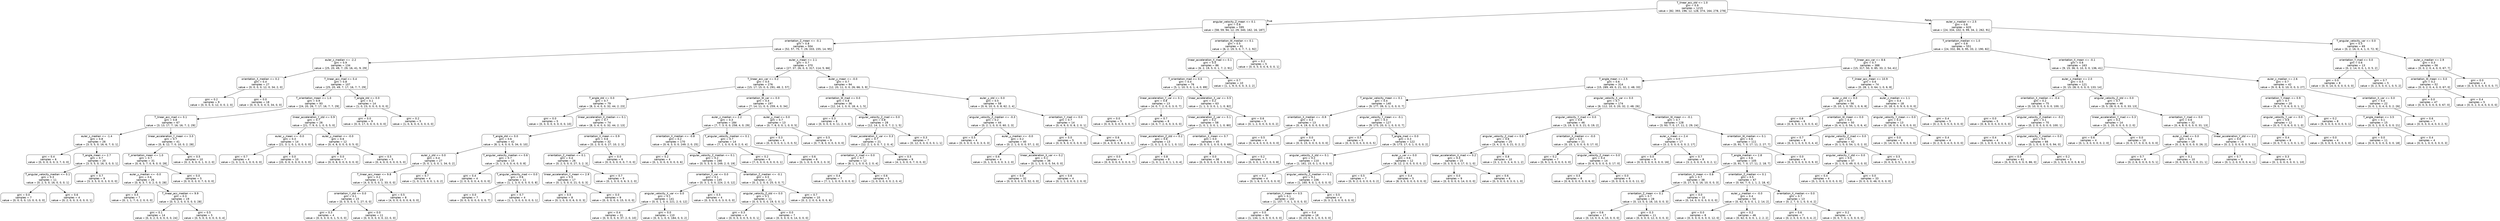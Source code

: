 digraph Tree {
node [shape=box, style="rounded", color="black", fontname=helvetica] ;
edge [fontname=helvetica] ;
0 [label="T_linear_acc_std <= 1.0\ngini = 0.9\nsamples = 1215\nvalue = [82, 393, 196, 12, 128, 374, 164, 278, 278]"] ;
1 [label="angular_velocity_Z_mean <= 0.1\ngini = 0.8\nsamples = 595\nvalue = [58, 59, 94, 12, 29, 340, 162, 16, 187]"] ;
0 -> 1 [labeldistance=2.5, labelangle=45, headlabel="True"] ;
2 [label="orientation_Z_mean <= -0.1\ngini = 0.8\nsamples = 504\nvalue = [52, 57, 75, 7, 29, 333, 155, 14, 95]"] ;
1 -> 2 ;
3 [label="euler_z_median <= -2.2\ngini = 0.9\nsamples = 134\nvalue = [25, 20, 49, 7, 29, 16, 41, 9, 29]"] ;
2 -> 3 ;
4 [label="orientation_X_median <= 0.2\ngini = 0.4\nsamples = 27\nvalue = [0, 0, 0, 0, 12, 0, 34, 2, 0]"] ;
3 -> 4 ;
5 [label="gini = 0.2\nsamples = 9\nvalue = [0, 0, 0, 0, 12, 0, 0, 2, 0]"] ;
4 -> 5 ;
6 [label="gini = 0.0\nsamples = 18\nvalue = [0, 0, 0, 0, 0, 0, 34, 0, 0]"] ;
4 -> 6 ;
7 [label="T_linear_acc_mad <= 0.4\ngini = 0.8\nsamples = 107\nvalue = [25, 20, 49, 7, 17, 16, 7, 7, 29]"] ;
3 -> 7 ;
8 [label="T_orientation_mean <= 1.0\ngini = 0.9\nsamples = 93\nvalue = [24, 20, 26, 7, 17, 16, 7, 7, 29]"] ;
7 -> 8 ;
9 [label="T_linear_acc_mad <= 0.1\ngini = 0.8\nsamples = 67\nvalue = [3, 13, 17, 7, 16, 16, 7, 2, 29]"] ;
8 -> 9 ;
10 [label="euler_z_median <= -1.4\ngini = 0.8\nsamples = 26\nvalue = [3, 5, 5, 0, 16, 6, 7, 0, 1]"] ;
9 -> 10 ;
11 [label="gini = 0.4\nsamples = 6\nvalue = [0, 0, 0, 0, 0, 3, 7, 0, 0]"] ;
10 -> 11 ;
12 [label="T_angle_mean <= 2.7\ngini = 0.7\nsamples = 20\nvalue = [3, 5, 5, 0, 16, 3, 0, 0, 1]"] ;
10 -> 12 ;
13 [label="T_angular_velocity_median <= 0.1\ngini = 0.3\nsamples = 11\nvalue = [0, 2, 0, 0, 16, 0, 0, 0, 1]"] ;
12 -> 13 ;
14 [label="gini = 0.0\nsamples = 7\nvalue = [0, 0, 0, 0, 13, 0, 0, 0, 0]"] ;
13 -> 14 ;
15 [label="gini = 0.6\nsamples = 4\nvalue = [0, 2, 0, 0, 3, 0, 0, 0, 1]"] ;
13 -> 15 ;
16 [label="gini = 0.7\nsamples = 9\nvalue = [3, 3, 5, 0, 0, 3, 0, 0, 0]"] ;
12 -> 16 ;
17 [label="linear_acceleration_Y_mean <= 3.0\ngini = 0.7\nsamples = 41\nvalue = [0, 8, 12, 7, 0, 10, 0, 2, 28]"] ;
9 -> 17 ;
18 [label="T_orientation_mean <= 1.0\ngini = 0.7\nsamples = 31\nvalue = [0, 6, 3, 7, 0, 9, 0, 0, 28]"] ;
17 -> 18 ;
19 [label="euler_y_median <= -0.0\ngini = 0.6\nsamples = 26\nvalue = [0, 6, 3, 7, 0, 2, 0, 0, 28]"] ;
18 -> 19 ;
20 [label="gini = 0.5\nsamples = 7\nvalue = [0, 1, 1, 7, 0, 2, 0, 0, 0]"] ;
19 -> 20 ;
21 [label="T_linear_acc_median <= 9.9\ngini = 0.3\nsamples = 19\nvalue = [0, 5, 2, 0, 0, 0, 0, 0, 28]"] ;
19 -> 21 ;
22 [label="gini = 0.1\nsamples = 14\nvalue = [0, 0, 2, 0, 0, 0, 0, 0, 24]"] ;
21 -> 22 ;
23 [label="gini = 0.5\nsamples = 5\nvalue = [0, 5, 0, 0, 0, 0, 0, 0, 4]"] ;
21 -> 23 ;
24 [label="gini = 0.0\nsamples = 5\nvalue = [0, 0, 0, 0, 0, 7, 0, 0, 0]"] ;
18 -> 24 ;
25 [label="gini = 0.5\nsamples = 10\nvalue = [0, 2, 9, 0, 0, 1, 0, 2, 0]"] ;
17 -> 25 ;
26 [label="linear_acceleration_Y_std <= 0.9\ngini = 0.7\nsamples = 26\nvalue = [21, 7, 9, 0, 1, 0, 0, 5, 0]"] ;
8 -> 26 ;
27 [label="euler_y_mean <= -0.0\ngini = 0.3\nsamples = 14\nvalue = [21, 3, 1, 0, 1, 0, 0, 0, 0]"] ;
26 -> 27 ;
28 [label="gini = 0.7\nsamples = 4\nvalue = [1, 3, 1, 0, 1, 0, 0, 0, 0]"] ;
27 -> 28 ;
29 [label="gini = 0.0\nsamples = 10\nvalue = [20, 0, 0, 0, 0, 0, 0, 0, 0]"] ;
27 -> 29 ;
30 [label="euler_y_median <= -0.0\ngini = 0.6\nsamples = 12\nvalue = [0, 4, 8, 0, 0, 0, 0, 5, 0]"] ;
26 -> 30 ;
31 [label="gini = 0.0\nsamples = 7\nvalue = [0, 0, 8, 0, 0, 0, 0, 0, 0]"] ;
30 -> 31 ;
32 [label="gini = 0.5\nsamples = 5\nvalue = [0, 4, 0, 0, 0, 0, 0, 5, 0]"] ;
30 -> 32 ;
33 [label="T_angle_std <= 0.0\ngini = 0.1\nsamples = 14\nvalue = [1, 0, 23, 0, 0, 0, 0, 0, 0]"] ;
7 -> 33 ;
34 [label="gini = 0.0\nsamples = 9\nvalue = [0, 0, 17, 0, 0, 0, 0, 0, 0]"] ;
33 -> 34 ;
35 [label="gini = 0.2\nsamples = 5\nvalue = [1, 0, 6, 0, 0, 0, 0, 0, 0]"] ;
33 -> 35 ;
36 [label="euler_x_mean <= 2.1\ngini = 0.7\nsamples = 370\nvalue = [27, 37, 26, 0, 0, 317, 114, 5, 66]"] ;
2 -> 36 ;
37 [label="T_linear_acc_var <= 0.2\ngini = 0.5\nsamples = 276\nvalue = [15, 17, 15, 0, 0, 291, 48, 2, 57]"] ;
36 -> 37 ;
38 [label="T_angle_std <= 0.0\ngini = 0.7\nsamples = 79\nvalue = [8, 3, 4, 0, 0, 32, 44, 2, 23]"] ;
37 -> 38 ;
39 [label="gini = 0.0\nsamples = 5\nvalue = [0, 0, 0, 0, 0, 0, 0, 0, 10]"] ;
38 -> 39 ;
40 [label="linear_acceleration_X_median <= 0.1\ngini = 0.7\nsamples = 74\nvalue = [8, 3, 4, 0, 0, 32, 44, 2, 13]"] ;
38 -> 40 ;
41 [label="T_angle_std <= 0.0\ngini = 0.6\nsamples = 42\nvalue = [8, 1, 4, 0, 0, 5, 34, 0, 10]"] ;
40 -> 41 ;
42 [label="euler_z_std <= 0.0\ngini = 0.4\nsamples = 27\nvalue = [5, 0, 1, 0, 0, 1, 34, 0, 2]"] ;
41 -> 42 ;
43 [label="T_linear_acc_mean <= 9.8\ngini = 0.2\nsamples = 23\nvalue = [4, 0, 0, 0, 0, 1, 33, 0, 0]"] ;
42 -> 43 ;
44 [label="orientation_Y_std <= 0.0\ngini = 0.1\nsamples = 15\nvalue = [0, 0, 0, 0, 0, 1, 27, 0, 0]"] ;
43 -> 44 ;
45 [label="gini = 0.3\nsamples = 4\nvalue = [0, 0, 0, 0, 0, 1, 5, 0, 0]"] ;
44 -> 45 ;
46 [label="gini = 0.0\nsamples = 11\nvalue = [0, 0, 0, 0, 0, 0, 22, 0, 0]"] ;
44 -> 46 ;
47 [label="gini = 0.5\nsamples = 8\nvalue = [4, 0, 0, 0, 0, 0, 6, 0, 0]"] ;
43 -> 47 ;
48 [label="gini = 0.7\nsamples = 4\nvalue = [1, 0, 1, 0, 0, 0, 1, 0, 2]"] ;
42 -> 48 ;
49 [label="T_angular_velocity_median <= 0.6\ngini = 0.7\nsamples = 15\nvalue = [3, 1, 3, 0, 0, 4, 0, 0, 8]"] ;
41 -> 49 ;
50 [label="gini = 0.4\nsamples = 4\nvalue = [2, 0, 0, 0, 0, 4, 0, 0, 0]"] ;
49 -> 50 ;
51 [label="T_angular_velocity_mad <= 0.0\ngini = 0.6\nsamples = 11\nvalue = [1, 1, 3, 0, 0, 0, 0, 0, 8]"] ;
49 -> 51 ;
52 [label="gini = 0.0\nsamples = 7\nvalue = [0, 0, 0, 0, 0, 0, 0, 0, 7]"] ;
51 -> 52 ;
53 [label="gini = 0.7\nsamples = 4\nvalue = [1, 1, 3, 0, 0, 0, 0, 0, 1]"] ;
51 -> 53 ;
54 [label="orientation_X_mean <= 0.9\ngini = 0.6\nsamples = 32\nvalue = [0, 2, 0, 0, 0, 27, 10, 2, 3]"] ;
40 -> 54 ;
55 [label="orientation_Z_median <= 0.1\ngini = 0.4\nsamples = 26\nvalue = [0, 2, 0, 0, 0, 27, 3, 2, 3]"] ;
54 -> 55 ;
56 [label="linear_acceleration_Y_mean <= 2.9\ngini = 0.3\nsamples = 17\nvalue = [0, 1, 0, 0, 0, 21, 0, 0, 3]"] ;
55 -> 56 ;
57 [label="gini = 0.5\nsamples = 8\nvalue = [0, 1, 0, 0, 0, 6, 0, 0, 3]"] ;
56 -> 57 ;
58 [label="gini = 0.0\nsamples = 9\nvalue = [0, 0, 0, 0, 0, 15, 0, 0, 0]"] ;
56 -> 58 ;
59 [label="gini = 0.7\nsamples = 9\nvalue = [0, 1, 0, 0, 0, 6, 3, 2, 0]"] ;
55 -> 59 ;
60 [label="gini = 0.0\nsamples = 6\nvalue = [0, 0, 0, 0, 0, 0, 7, 0, 0]"] ;
54 -> 60 ;
61 [label="orientation_W_var <= 0.0\ngini = 0.4\nsamples = 197\nvalue = [7, 14, 11, 0, 0, 259, 4, 0, 34]"] ;
37 -> 61 ;
62 [label="euler_z_median <= 2.2\ngini = 0.3\nsamples = 184\nvalue = [7, 7, 3, 0, 0, 258, 4, 0, 29]"] ;
61 -> 62 ;
63 [label="orientation_X_median <= -0.8\ngini = 0.2\nsamples = 170\nvalue = [0, 6, 3, 0, 0, 249, 2, 0, 25]"] ;
62 -> 63 ;
64 [label="gini = 0.2\nsamples = 4\nvalue = [0, 1, 0, 0, 0, 0, 0, 0, 6]"] ;
63 -> 64 ;
65 [label="angular_velocity_Z_median <= 0.1\ngini = 0.2\nsamples = 166\nvalue = [0, 5, 3, 0, 0, 249, 2, 0, 19]"] ;
63 -> 65 ;
66 [label="orientation_Y_var <= 0.0\ngini = 0.1\nsamples = 145\nvalue = [0, 3, 1, 0, 0, 224, 2, 0, 12]"] ;
65 -> 66 ;
67 [label="angular_velocity_X_var <= 0.0\ngini = 0.1\nsamples = 141\nvalue = [0, 0, 1, 0, 0, 221, 2, 0, 12]"] ;
66 -> 67 ;
68 [label="gini = 0.4\nsamples = 31\nvalue = [0, 0, 0, 0, 0, 37, 2, 0, 10]"] ;
67 -> 68 ;
69 [label="gini = 0.0\nsamples = 110\nvalue = [0, 0, 1, 0, 0, 184, 0, 0, 2]"] ;
67 -> 69 ;
70 [label="gini = 0.5\nsamples = 4\nvalue = [0, 3, 0, 0, 0, 3, 0, 0, 0]"] ;
66 -> 70 ;
71 [label="orientation_Z_median <= -0.1\ngini = 0.5\nsamples = 21\nvalue = [0, 2, 2, 0, 0, 25, 0, 0, 7]"] ;
65 -> 71 ;
72 [label="angular_velocity_Z_std <= 0.0\ngini = 0.1\nsamples = 11\nvalue = [0, 0, 0, 0, 0, 19, 0, 0, 1]"] ;
71 -> 72 ;
73 [label="gini = 0.3\nsamples = 4\nvalue = [0, 0, 0, 0, 0, 5, 0, 0, 1]"] ;
72 -> 73 ;
74 [label="gini = 0.0\nsamples = 7\nvalue = [0, 0, 0, 0, 0, 14, 0, 0, 0]"] ;
72 -> 74 ;
75 [label="gini = 0.7\nsamples = 10\nvalue = [0, 2, 2, 0, 0, 6, 0, 0, 6]"] ;
71 -> 75 ;
76 [label="T_angular_velocity_median <= 0.1\ngini = 0.7\nsamples = 14\nvalue = [7, 1, 0, 0, 0, 9, 2, 0, 4]"] ;
62 -> 76 ;
77 [label="gini = 0.2\nsamples = 6\nvalue = [7, 0, 0, 0, 0, 0, 0, 0, 1]"] ;
76 -> 77 ;
78 [label="gini = 0.6\nsamples = 8\nvalue = [0, 1, 0, 0, 0, 9, 2, 0, 3]"] ;
76 -> 78 ;
79 [label="euler_y_mad <= 0.0\ngini = 0.7\nsamples = 13\nvalue = [0, 7, 8, 0, 0, 1, 0, 0, 5]"] ;
61 -> 79 ;
80 [label="gini = 0.3\nsamples = 4\nvalue = [0, 0, 0, 0, 0, 1, 0, 0, 5]"] ;
79 -> 80 ;
81 [label="gini = 0.5\nsamples = 9\nvalue = [0, 7, 8, 0, 0, 0, 0, 0, 0]"] ;
79 -> 81 ;
82 [label="euler_y_mean <= -0.0\ngini = 0.7\nsamples = 94\nvalue = [12, 20, 11, 0, 0, 26, 66, 3, 9]"] ;
36 -> 82 ;
83 [label="orientation_W_mad <= 0.0\ngini = 0.8\nsamples = 36\nvalue = [12, 14, 1, 0, 0, 18, 4, 1, 5]"] ;
82 -> 83 ;
84 [label="gini = 0.3\nsamples = 8\nvalue = [0, 0, 0, 0, 0, 11, 2, 0, 0]"] ;
83 -> 84 ;
85 [label="angular_velocity_Z_mad <= 0.0\ngini = 0.8\nsamples = 28\nvalue = [12, 14, 1, 0, 0, 7, 2, 1, 5]"] ;
83 -> 85 ;
86 [label="linear_acceleration_X_var <= 0.3\ngini = 0.7\nsamples = 21\nvalue = [12, 2, 1, 0, 0, 7, 2, 0, 4]"] ;
85 -> 86 ;
87 [label="orientation_X_mad <= 0.0\ngini = 0.7\nsamples = 12\nvalue = [8, 1, 1, 0, 0, 0, 2, 0, 4]"] ;
86 -> 87 ;
88 [label="gini = 0.4\nsamples = 7\nvalue = [7, 1, 1, 0, 0, 0, 0, 0, 0]"] ;
87 -> 88 ;
89 [label="gini = 0.6\nsamples = 5\nvalue = [1, 0, 0, 0, 0, 0, 2, 0, 4]"] ;
87 -> 89 ;
90 [label="gini = 0.5\nsamples = 9\nvalue = [4, 1, 0, 0, 0, 7, 0, 0, 0]"] ;
86 -> 90 ;
91 [label="gini = 0.3\nsamples = 7\nvalue = [0, 12, 0, 0, 0, 0, 0, 1, 1]"] ;
85 -> 91 ;
92 [label="euler_y_std <= 0.0\ngini = 0.5\nsamples = 58\nvalue = [0, 6, 10, 0, 0, 8, 62, 2, 4]"] ;
82 -> 92 ;
93 [label="angular_velocity_Z_median <= -0.3\ngini = 0.2\nsamples = 44\nvalue = [0, 2, 1, 0, 0, 0, 60, 2, 3]"] ;
92 -> 93 ;
94 [label="gini = 0.5\nsamples = 4\nvalue = [0, 0, 0, 0, 0, 0, 3, 0, 3]"] ;
93 -> 94 ;
95 [label="euler_y_median <= -0.0\ngini = 0.2\nsamples = 40\nvalue = [0, 2, 1, 0, 0, 0, 57, 2, 0]"] ;
93 -> 95 ;
96 [label="gini = 0.6\nsamples = 4\nvalue = [0, 1, 0, 0, 0, 0, 3, 2, 0]"] ;
95 -> 96 ;
97 [label="linear_acceleration_X_var <= 0.2\ngini = 0.1\nsamples = 36\nvalue = [0, 1, 1, 0, 0, 0, 54, 0, 0]"] ;
95 -> 97 ;
98 [label="gini = 0.0\nsamples = 32\nvalue = [0, 0, 0, 0, 0, 0, 52, 0, 0]"] ;
97 -> 98 ;
99 [label="gini = 0.6\nsamples = 4\nvalue = [0, 1, 1, 0, 0, 0, 2, 0, 0]"] ;
97 -> 99 ;
100 [label="orientation_Y_mad <= 0.0\ngini = 0.7\nsamples = 14\nvalue = [0, 4, 9, 0, 0, 8, 2, 0, 1]"] ;
92 -> 100 ;
101 [label="gini = 0.0\nsamples = 5\nvalue = [0, 0, 9, 0, 0, 0, 0, 0, 0]"] ;
100 -> 101 ;
102 [label="gini = 0.6\nsamples = 9\nvalue = [0, 4, 0, 0, 0, 8, 2, 0, 1]"] ;
100 -> 102 ;
103 [label="orientation_W_median <= 0.1\ngini = 0.5\nsamples = 91\nvalue = [6, 2, 19, 5, 0, 7, 7, 2, 92]"] ;
1 -> 103 ;
104 [label="linear_acceleration_X_mad <= 0.1\ngini = 0.5\nsamples = 86\nvalue = [6, 2, 19, 5, 0, 1, 7, 2, 91]"] ;
103 -> 104 ;
105 [label="T_orientation_mad <= 0.0\ngini = 0.4\nsamples = 76\nvalue = [5, 1, 10, 5, 0, 1, 4, 0, 89]"] ;
104 -> 105 ;
106 [label="linear_acceleration_Y_var <= 0.1\ngini = 0.8\nsamples = 13\nvalue = [4, 0, 7, 2, 0, 0, 3, 0, 7]"] ;
105 -> 106 ;
107 [label="gini = 0.0\nsamples = 5\nvalue = [0, 0, 0, 0, 0, 0, 0, 0, 7]"] ;
106 -> 107 ;
108 [label="gini = 0.7\nsamples = 8\nvalue = [4, 0, 7, 2, 0, 0, 3, 0, 0]"] ;
106 -> 108 ;
109 [label="linear_acceleration_X_var <= 0.5\ngini = 0.2\nsamples = 63\nvalue = [1, 1, 3, 3, 0, 1, 1, 0, 82]"] ;
105 -> 109 ;
110 [label="linear_acceleration_Z_var <= 0.1\ngini = 0.2\nsamples = 58\nvalue = [1, 0, 1, 3, 0, 1, 1, 0, 80]"] ;
109 -> 110 ;
111 [label="linear_acceleration_Z_std <= 0.2\ngini = 0.6\nsamples = 13\nvalue = [1, 0, 1, 2, 0, 1, 1, 0, 11]"] ;
110 -> 111 ;
112 [label="gini = 0.0\nsamples = 4\nvalue = [0, 0, 0, 0, 0, 0, 0, 0, 7]"] ;
111 -> 112 ;
113 [label="gini = 0.8\nsamples = 9\nvalue = [1, 0, 1, 2, 0, 1, 1, 0, 4]"] ;
111 -> 113 ;
114 [label="orientation_X_mean <= 0.7\ngini = 0.0\nsamples = 45\nvalue = [0, 0, 0, 1, 0, 0, 0, 0, 69]"] ;
110 -> 114 ;
115 [label="gini = 0.0\nsamples = 38\nvalue = [0, 0, 0, 0, 0, 0, 0, 0, 61]"] ;
114 -> 115 ;
116 [label="gini = 0.2\nsamples = 7\nvalue = [0, 0, 0, 1, 0, 0, 0, 0, 8]"] ;
114 -> 116 ;
117 [label="gini = 0.6\nsamples = 5\nvalue = [0, 1, 2, 0, 0, 0, 0, 0, 2]"] ;
109 -> 117 ;
118 [label="gini = 0.7\nsamples = 10\nvalue = [1, 1, 9, 0, 0, 0, 3, 2, 2]"] ;
104 -> 118 ;
119 [label="gini = 0.2\nsamples = 5\nvalue = [0, 0, 0, 0, 0, 6, 0, 0, 1]"] ;
103 -> 119 ;
120 [label="euler_x_median <= 2.5\ngini = 0.8\nsamples = 620\nvalue = [24, 334, 102, 0, 99, 34, 2, 262, 91]"] ;
0 -> 120 [labeldistance=2.5, labelangle=-45, headlabel="False"] ;
121 [label="T_orientation_median <= 1.0\ngini = 0.8\nsamples = 551\nvalue = [24, 332, 86, 0, 95, 33, 2, 190, 82]"] ;
120 -> 121 ;
122 [label="T_linear_acc_var <= 8.6\ngini = 0.7\nsamples = 388\nvalue = [15, 317, 50, 0, 85, 33, 2, 54, 41]"] ;
121 -> 122 ;
123 [label="T_angle_mean <= 2.5\ngini = 0.6\nsamples = 314\nvalue = [15, 289, 49, 0, 21, 32, 2, 48, 33]"] ;
122 -> 123 ;
124 [label="T_angular_velocity_mean <= 0.1\ngini = 0.4\nsamples = 140\nvalue = [9, 177, 39, 0, 1, 0, 0, 0, 7]"] ;
123 -> 124 ;
125 [label="orientation_X_median <= -0.9\ngini = 0.3\nsamples = 13\nvalue = [0, 4, 19, 0, 0, 0, 0, 0, 0]"] ;
124 -> 125 ;
126 [label="gini = 0.5\nsamples = 4\nvalue = [0, 4, 4, 0, 0, 0, 0, 0, 0]"] ;
125 -> 126 ;
127 [label="gini = 0.0\nsamples = 9\nvalue = [0, 0, 15, 0, 0, 0, 0, 0, 0]"] ;
125 -> 127 ;
128 [label="angular_velocity_Y_mean <= -0.1\ngini = 0.3\nsamples = 127\nvalue = [9, 173, 20, 0, 1, 0, 0, 0, 7]"] ;
124 -> 128 ;
129 [label="gini = 0.5\nsamples = 5\nvalue = [0, 0, 3, 0, 0, 0, 0, 0, 5]"] ;
128 -> 129 ;
130 [label="T_angle_mad <= 0.0\ngini = 0.3\nsamples = 122\nvalue = [9, 173, 17, 0, 1, 0, 0, 0, 2]"] ;
128 -> 130 ;
131 [label="angular_velocity_X_std <= 0.1\ngini = 0.2\nsamples = 110\nvalue = [1, 161, 15, 0, 1, 0, 0, 0, 0]"] ;
130 -> 131 ;
132 [label="gini = 0.2\nsamples = 4\nvalue = [0, 1, 6, 0, 0, 0, 0, 0, 0]"] ;
131 -> 132 ;
133 [label="angular_velocity_Z_median <= 0.1\ngini = 0.1\nsamples = 106\nvalue = [1, 160, 9, 0, 1, 0, 0, 0, 0]"] ;
131 -> 133 ;
134 [label="orientation_Y_mean <= 0.5\ngini = 0.1\nsamples = 102\nvalue = [1, 157, 7, 0, 1, 0, 0, 0, 0]"] ;
133 -> 134 ;
135 [label="gini = 0.0\nsamples = 84\nvalue = [1, 134, 1, 0, 0, 0, 0, 0, 0]"] ;
134 -> 135 ;
136 [label="gini = 0.4\nsamples = 18\nvalue = [0, 23, 6, 0, 1, 0, 0, 0, 0]"] ;
134 -> 136 ;
137 [label="gini = 0.5\nsamples = 4\nvalue = [0, 3, 2, 0, 0, 0, 0, 0, 0]"] ;
133 -> 137 ;
138 [label="euler_y_var <= 0.0\ngini = 0.6\nsamples = 12\nvalue = [8, 12, 2, 0, 0, 0, 0, 0, 2]"] ;
130 -> 138 ;
139 [label="gini = 0.5\nsamples = 7\nvalue = [0, 9, 2, 0, 0, 0, 0, 0, 2]"] ;
138 -> 139 ;
140 [label="gini = 0.4\nsamples = 5\nvalue = [8, 3, 0, 0, 0, 0, 0, 0, 0]"] ;
138 -> 140 ;
141 [label="angular_velocity_X_var <= 0.0\ngini = 0.7\nsamples = 174\nvalue = [6, 112, 10, 0, 20, 32, 2, 48, 26]"] ;
123 -> 141 ;
142 [label="angular_velocity_Y_mad <= 0.0\ngini = 0.8\nsamples = 46\nvalue = [3, 19, 3, 0, 3, 21, 0, 19, 2]"] ;
141 -> 142 ;
143 [label="angular_velocity_Z_mad <= 0.0\ngini = 0.6\nsamples = 25\nvalue = [3, 4, 2, 0, 3, 21, 0, 2, 2]"] ;
142 -> 143 ;
144 [label="linear_acceleration_X_mad <= 0.2\ngini = 0.3\nsamples = 15\nvalue = [0, 3, 0, 0, 0, 17, 0, 1, 0]"] ;
143 -> 144 ;
145 [label="gini = 0.0\nsamples = 9\nvalue = [0, 0, 0, 0, 0, 14, 0, 0, 0]"] ;
144 -> 145 ;
146 [label="gini = 0.6\nsamples = 6\nvalue = [0, 3, 0, 0, 0, 3, 0, 1, 0]"] ;
144 -> 146 ;
147 [label="gini = 0.8\nsamples = 10\nvalue = [3, 1, 2, 0, 3, 4, 0, 1, 2]"] ;
143 -> 147 ;
148 [label="orientation_X_median <= -0.0\ngini = 0.5\nsamples = 21\nvalue = [0, 15, 1, 0, 0, 0, 0, 17, 0]"] ;
142 -> 148 ;
149 [label="gini = 0.2\nsamples = 7\nvalue = [0, 9, 1, 0, 0, 0, 0, 0, 0]"] ;
148 -> 149 ;
150 [label="angular_velocity_Z_mean <= 0.0\ngini = 0.4\nsamples = 14\nvalue = [0, 6, 0, 0, 0, 0, 0, 17, 0]"] ;
148 -> 150 ;
151 [label="gini = 0.5\nsamples = 8\nvalue = [0, 6, 0, 0, 0, 0, 0, 6, 0]"] ;
150 -> 151 ;
152 [label="gini = 0.0\nsamples = 6\nvalue = [0, 0, 0, 0, 0, 0, 0, 11, 0]"] ;
150 -> 152 ;
153 [label="orientation_W_mean <= -0.1\ngini = 0.7\nsamples = 128\nvalue = [3, 93, 7, 0, 17, 11, 2, 29, 24]"] ;
141 -> 153 ;
154 [label="euler_x_mean <= 2.4\ngini = 0.5\nsamples = 17\nvalue = [3, 2, 0, 0, 0, 0, 0, 2, 17]"] ;
153 -> 154 ;
155 [label="gini = 0.0\nsamples = 9\nvalue = [0, 0, 0, 0, 0, 0, 0, 0, 16]"] ;
154 -> 155 ;
156 [label="gini = 0.7\nsamples = 8\nvalue = [3, 2, 0, 0, 0, 0, 0, 2, 1]"] ;
154 -> 156 ;
157 [label="orientation_W_median <= 0.1\ngini = 0.6\nsamples = 111\nvalue = [0, 91, 7, 0, 17, 11, 2, 27, 7]"] ;
153 -> 157 ;
158 [label="T_angle_median <= 2.8\ngini = 0.6\nsamples = 105\nvalue = [0, 91, 7, 0, 17, 11, 2, 18, 7]"] ;
157 -> 158 ;
159 [label="orientation_X_mean <= 0.8\ngini = 0.7\nsamples = 38\nvalue = [0, 27, 0, 0, 16, 10, 0, 0, 3]"] ;
158 -> 159 ;
160 [label="orientation_Z_mean <= 0.1\ngini = 0.7\nsamples = 28\nvalue = [0, 13, 0, 0, 16, 10, 0, 0, 3]"] ;
159 -> 160 ;
161 [label="gini = 0.6\nsamples = 17\nvalue = [0, 13, 0, 0, 4, 10, 0, 0, 0]"] ;
160 -> 161 ;
162 [label="gini = 0.3\nsamples = 11\nvalue = [0, 0, 0, 0, 12, 0, 0, 0, 3]"] ;
160 -> 162 ;
163 [label="gini = 0.0\nsamples = 10\nvalue = [0, 14, 0, 0, 0, 0, 0, 0, 0]"] ;
159 -> 163 ;
164 [label="orientation_Z_median <= 0.1\ngini = 0.5\nsamples = 67\nvalue = [0, 64, 7, 0, 1, 1, 2, 18, 4]"] ;
158 -> 164 ;
165 [label="euler_y_median <= -0.0\ngini = 0.4\nsamples = 54\nvalue = [0, 62, 0, 0, 0, 1, 2, 14, 2]"] ;
164 -> 165 ;
166 [label="gini = 0.0\nsamples = 8\nvalue = [0, 0, 0, 0, 0, 0, 0, 12, 0]"] ;
165 -> 166 ;
167 [label="gini = 0.2\nsamples = 46\nvalue = [0, 62, 0, 0, 0, 1, 2, 2, 2]"] ;
165 -> 167 ;
168 [label="orientation_X_median <= 0.0\ngini = 0.7\nsamples = 13\nvalue = [0, 2, 7, 0, 1, 0, 0, 4, 2]"] ;
164 -> 168 ;
169 [label="gini = 0.6\nsamples = 7\nvalue = [0, 2, 0, 0, 0, 0, 0, 4, 2]"] ;
168 -> 169 ;
170 [label="gini = 0.2\nsamples = 6\nvalue = [0, 0, 7, 0, 1, 0, 0, 0, 0]"] ;
168 -> 170 ;
171 [label="gini = 0.0\nsamples = 6\nvalue = [0, 0, 0, 0, 0, 0, 0, 9, 0]"] ;
157 -> 171 ;
172 [label="T_linear_acc_mean <= 10.9\ngini = 0.6\nsamples = 74\nvalue = [0, 28, 1, 0, 64, 1, 0, 6, 8]"] ;
122 -> 172 ;
173 [label="euler_y_std <= 0.0\ngini = 0.5\nsamples = 56\nvalue = [0, 10, 1, 0, 55, 1, 0, 6, 8]"] ;
172 -> 173 ;
174 [label="gini = 0.6\nsamples = 6\nvalue = [0, 6, 0, 0, 1, 0, 0, 0, 4]"] ;
173 -> 174 ;
175 [label="orientation_W_mean <= 0.0\ngini = 0.4\nsamples = 50\nvalue = [0, 4, 1, 0, 54, 1, 0, 6, 4]"] ;
173 -> 175 ;
176 [label="gini = 0.7\nsamples = 8\nvalue = [0, 3, 1, 0, 0, 0, 0, 4, 4]"] ;
175 -> 176 ;
177 [label="angular_velocity_Z_mad <= 0.0\ngini = 0.1\nsamples = 42\nvalue = [0, 1, 0, 0, 54, 1, 0, 2, 0]"] ;
175 -> 177 ;
178 [label="angular_velocity_Y_std <= 0.0\ngini = 0.0\nsamples = 37\nvalue = [0, 1, 0, 0, 49, 0, 0, 0, 0]"] ;
177 -> 178 ;
179 [label="gini = 0.4\nsamples = 4\nvalue = [0, 1, 0, 0, 3, 0, 0, 0, 0]"] ;
178 -> 179 ;
180 [label="gini = 0.0\nsamples = 33\nvalue = [0, 0, 0, 0, 46, 0, 0, 0, 0]"] ;
178 -> 180 ;
181 [label="gini = 0.5\nsamples = 5\nvalue = [0, 0, 0, 0, 5, 1, 0, 2, 0]"] ;
177 -> 181 ;
182 [label="euler_z_median <= 1.1\ngini = 0.4\nsamples = 18\nvalue = [0, 18, 0, 0, 9, 0, 0, 0, 0]"] ;
172 -> 182 ;
183 [label="angular_velocity_Y_mean <= 0.0\ngini = 0.3\nsamples = 13\nvalue = [0, 16, 0, 0, 4, 0, 0, 0, 0]"] ;
182 -> 183 ;
184 [label="gini = 0.0\nsamples = 9\nvalue = [0, 14, 0, 0, 0, 0, 0, 0, 0]"] ;
183 -> 184 ;
185 [label="gini = 0.4\nsamples = 4\nvalue = [0, 2, 0, 0, 4, 0, 0, 0, 0]"] ;
183 -> 185 ;
186 [label="gini = 0.4\nsamples = 5\nvalue = [0, 2, 0, 0, 5, 0, 0, 0, 0]"] ;
182 -> 186 ;
187 [label="orientation_X_mean <= -0.1\ngini = 0.6\nsamples = 163\nvalue = [9, 15, 36, 0, 10, 0, 0, 136, 41]"] ;
121 -> 187 ;
188 [label="euler_x_median <= 2.0\ngini = 0.5\nsamples = 121\nvalue = [0, 15, 28, 0, 0, 0, 0, 133, 14]"] ;
187 -> 188 ;
189 [label="orientation_X_median <= -0.4\ngini = 0.2\nsamples = 75\nvalue = [0, 10, 0, 0, 0, 0, 0, 100, 1]"] ;
188 -> 189 ;
190 [label="gini = 0.0\nsamples = 5\nvalue = [0, 8, 0, 0, 0, 0, 0, 0, 0]"] ;
189 -> 190 ;
191 [label="angular_velocity_Z_median <= -0.2\ngini = 0.1\nsamples = 70\nvalue = [0, 2, 0, 0, 0, 0, 0, 100, 1]"] ;
189 -> 191 ;
192 [label="gini = 0.4\nsamples = 4\nvalue = [0, 1, 0, 0, 0, 0, 0, 6, 1]"] ;
191 -> 192 ;
193 [label="angular_velocity_Y_median <= 0.0\ngini = 0.0\nsamples = 66\nvalue = [0, 1, 0, 0, 0, 0, 0, 94, 0]"] ;
191 -> 193 ;
194 [label="gini = 0.0\nsamples = 61\nvalue = [0, 0, 0, 0, 0, 0, 0, 86, 0]"] ;
193 -> 194 ;
195 [label="gini = 0.2\nsamples = 5\nvalue = [0, 1, 0, 0, 0, 0, 0, 8, 0]"] ;
193 -> 195 ;
196 [label="angular_velocity_Z_std <= 0.0\ngini = 0.7\nsamples = 46\nvalue = [0, 5, 28, 0, 0, 0, 0, 33, 13]"] ;
188 -> 196 ;
197 [label="linear_acceleration_Y_mad <= 0.3\ngini = 0.2\nsamples = 14\nvalue = [0, 1, 20, 0, 0, 0, 0, 2, 0]"] ;
196 -> 197 ;
198 [label="gini = 0.6\nsamples = 4\nvalue = [0, 1, 3, 0, 0, 0, 0, 2, 0]"] ;
197 -> 198 ;
199 [label="gini = 0.0\nsamples = 10\nvalue = [0, 0, 17, 0, 0, 0, 0, 0, 0]"] ;
197 -> 199 ;
200 [label="orientation_Y_mad <= 0.0\ngini = 0.6\nsamples = 32\nvalue = [0, 4, 8, 0, 0, 0, 0, 31, 13]"] ;
196 -> 200 ;
201 [label="euler_z_mad <= 0.0\ngini = 0.4\nsamples = 18\nvalue = [0, 2, 6, 0, 0, 0, 0, 26, 2]"] ;
200 -> 201 ;
202 [label="gini = 0.7\nsamples = 8\nvalue = [0, 2, 6, 0, 0, 0, 0, 5, 1]"] ;
201 -> 202 ;
203 [label="gini = 0.1\nsamples = 10\nvalue = [0, 0, 0, 0, 0, 0, 0, 21, 1]"] ;
201 -> 203 ;
204 [label="linear_acceleration_Y_std <= 2.2\ngini = 0.6\nsamples = 14\nvalue = [0, 2, 2, 0, 0, 0, 0, 5, 11]"] ;
200 -> 204 ;
205 [label="gini = 0.7\nsamples = 8\nvalue = [0, 1, 2, 0, 0, 0, 0, 4, 1]"] ;
204 -> 205 ;
206 [label="gini = 0.3\nsamples = 6\nvalue = [0, 1, 0, 0, 0, 0, 0, 1, 10]"] ;
204 -> 206 ;
207 [label="euler_z_median <= 2.6\ngini = 0.7\nsamples = 42\nvalue = [9, 0, 8, 0, 10, 0, 0, 3, 27]"] ;
187 -> 207 ;
208 [label="orientation_Y_mean <= 0.9\ngini = 0.7\nsamples = 20\nvalue = [9, 0, 7, 0, 6, 0, 0, 1, 1]"] ;
207 -> 208 ;
209 [label="angular_velocity_Y_var <= 0.0\ngini = 0.6\nsamples = 12\nvalue = [0, 0, 7, 0, 6, 0, 0, 1, 0]"] ;
208 -> 209 ;
210 [label="gini = 0.4\nsamples = 8\nvalue = [0, 0, 7, 0, 1, 0, 0, 1, 0]"] ;
209 -> 210 ;
211 [label="gini = 0.0\nsamples = 4\nvalue = [0, 0, 0, 0, 5, 0, 0, 0, 0]"] ;
209 -> 211 ;
212 [label="gini = 0.2\nsamples = 8\nvalue = [9, 0, 0, 0, 0, 0, 0, 0, 1]"] ;
208 -> 212 ;
213 [label="orientation_X_var <= 0.0\ngini = 0.4\nsamples = 22\nvalue = [0, 0, 1, 0, 4, 0, 0, 2, 26]"] ;
207 -> 213 ;
214 [label="T_angle_median <= 3.5\ngini = 0.1\nsamples = 15\nvalue = [0, 0, 1, 0, 0, 0, 0, 0, 21]"] ;
213 -> 214 ;
215 [label="gini = 0.0\nsamples = 11\nvalue = [0, 0, 0, 0, 0, 0, 0, 0, 18]"] ;
214 -> 215 ;
216 [label="gini = 0.4\nsamples = 4\nvalue = [0, 0, 1, 0, 0, 0, 0, 0, 3]"] ;
214 -> 216 ;
217 [label="gini = 0.6\nsamples = 7\nvalue = [0, 0, 0, 0, 4, 0, 0, 2, 5]"] ;
213 -> 217 ;
218 [label="T_angular_velocity_var <= 0.0\ngini = 0.5\nsamples = 69\nvalue = [0, 2, 16, 0, 4, 1, 0, 72, 9]"] ;
120 -> 218 ;
219 [label="orientation_Y_mad <= 0.0\ngini = 0.6\nsamples = 13\nvalue = [0, 2, 14, 0, 0, 1, 0, 5, 2]"] ;
218 -> 219 ;
220 [label="gini = 0.0\nsamples = 8\nvalue = [0, 0, 14, 0, 0, 0, 0, 0, 0]"] ;
219 -> 220 ;
221 [label="gini = 0.7\nsamples = 5\nvalue = [0, 2, 0, 0, 0, 1, 0, 5, 2]"] ;
219 -> 221 ;
222 [label="euler_x_median <= 2.9\ngini = 0.3\nsamples = 56\nvalue = [0, 0, 2, 0, 4, 0, 0, 67, 7]"] ;
218 -> 222 ;
223 [label="orientation_W_mean <= 0.0\ngini = 0.2\nsamples = 52\nvalue = [0, 0, 2, 0, 4, 0, 0, 67, 0]"] ;
222 -> 223 ;
224 [label="gini = 0.0\nsamples = 47\nvalue = [0, 0, 0, 0, 0, 0, 0, 67, 0]"] ;
223 -> 224 ;
225 [label="gini = 0.4\nsamples = 5\nvalue = [0, 0, 2, 0, 4, 0, 0, 0, 0]"] ;
223 -> 225 ;
226 [label="gini = 0.0\nsamples = 4\nvalue = [0, 0, 0, 0, 0, 0, 0, 0, 7]"] ;
222 -> 226 ;
}